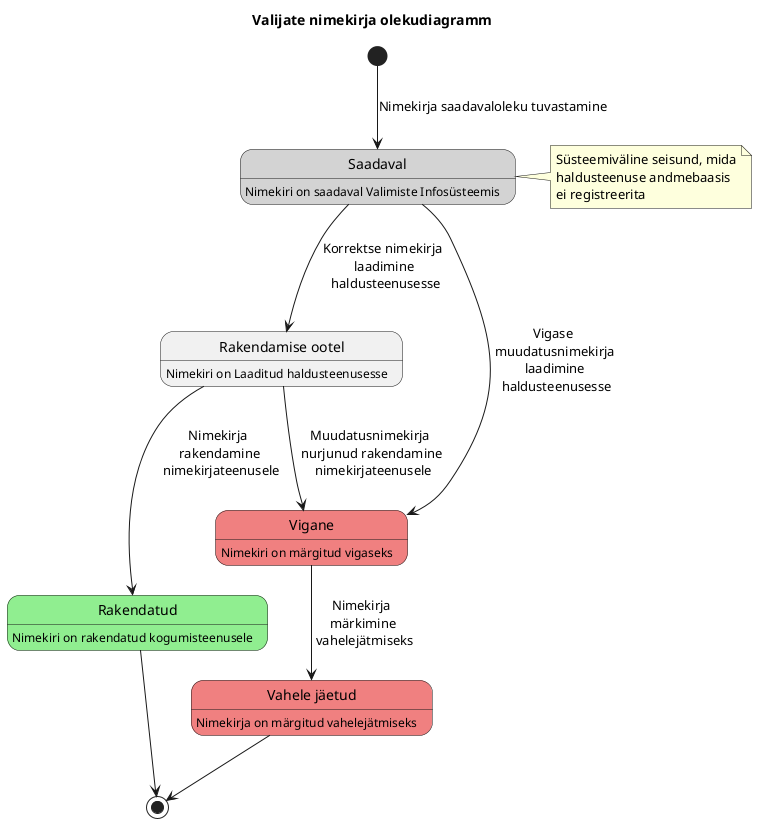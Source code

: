 @startuml
title Valijate nimekirja olekudiagramm

skinparam state {
  BackgroundColor<<NEW>> LightGray
  BackgroundColor<<OK>> LightGreen
  BackgroundColor<<Invalid>> LightCoral
}

state "Saadaval" as AVAILABLE <<NEW>>
state "Rakendamise ootel" as PENDING
state "Rakendatud" as APPLIED <<OK>>
state "Vigane" as INVALID <<Invalid>>
state "Vahele jäetud" as SKIPPED <<Invalid>>

note right of AVAILABLE
  Süsteemiväline seisund, mida
  haldusteenuse andmebaasis
  ei registreerita
end note

[*] --> AVAILABLE : Nimekirja saadavaloleku tuvastamine
AVAILABLE : Nimekiri on saadaval Valimiste Infosüsteemis

AVAILABLE --> PENDING : Korrektse nimekirja \n laadimine \n haldusteenusesse
PENDING : Nimekiri on Laaditud haldusteenusesse

AVAILABLE --> INVALID : Vigase \n muudatusnimekirja \n laadimine \n haldusteenusesse
PENDING --> INVALID : Muudatusnimekirja \n nurjunud rakendamine \n nimekirjateenusele
INVALID : Nimekiri on märgitud vigaseks

PENDING --> APPLIED : Nimekirja \n rakendamine \n nimekirjateenusele
APPLIED : Nimekiri on rakendatud kogumisteenusele

INVALID --> SKIPPED : Nimekirja \n märkimine \n vahelejätmiseks
SKIPPED : Nimekirja on märgitud vahelejätmiseks

SKIPPED --> [*]
APPLIED --> [*]

@enduml
